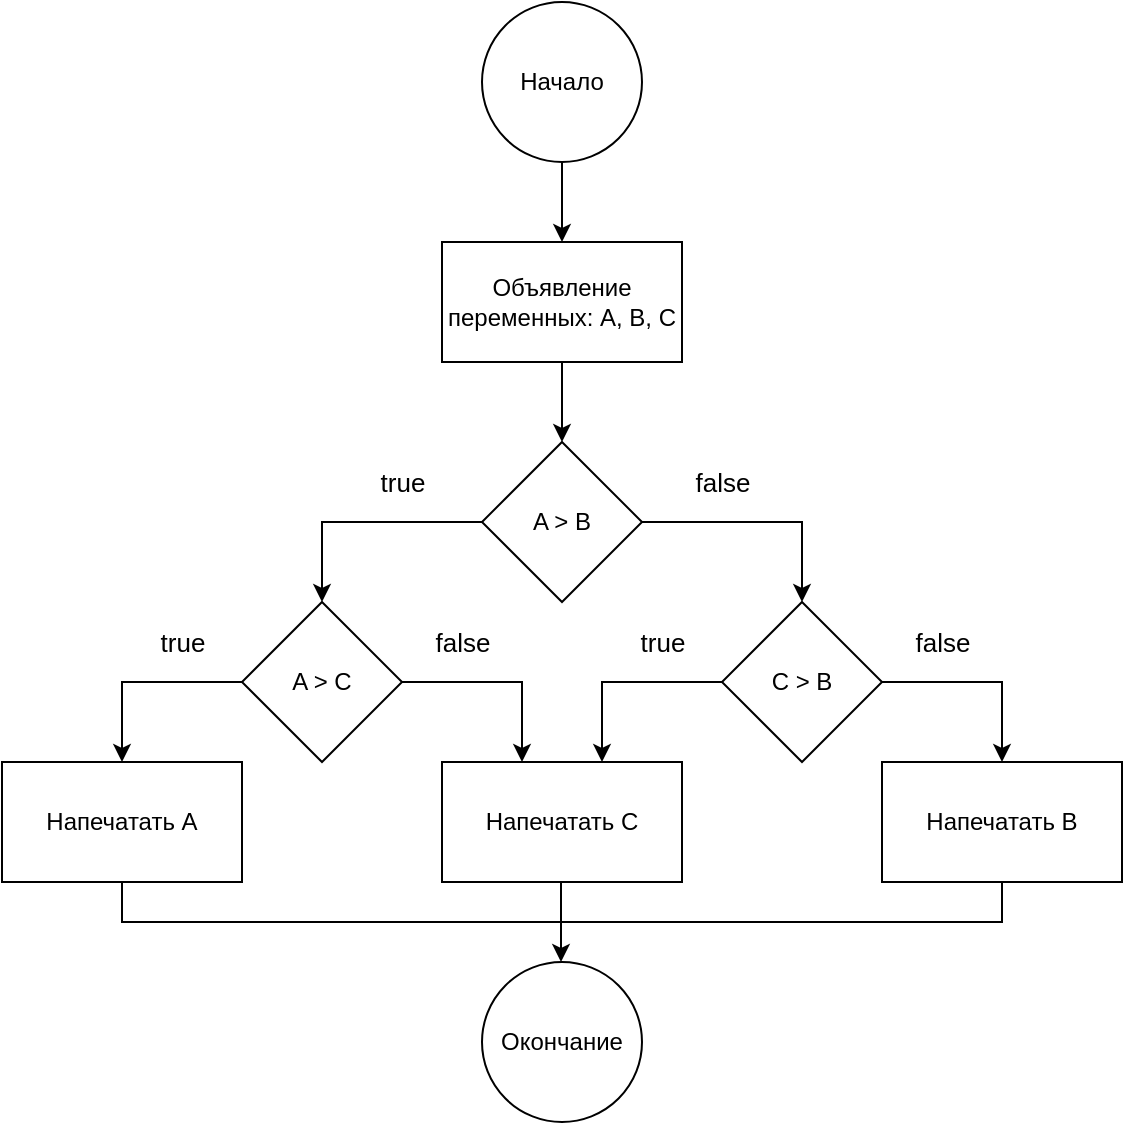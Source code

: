 <mxfile version="14.9.9" type="github">
  <diagram name="Page-1" id="c7488fd3-1785-93aa-aadb-54a6760d102a">
    <mxGraphModel dx="1422" dy="762" grid="1" gridSize="10" guides="1" tooltips="1" connect="1" arrows="1" fold="1" page="1" pageScale="1" pageWidth="1100" pageHeight="850" background="none" math="0" shadow="0">
      <root>
        <mxCell id="0" />
        <mxCell id="1" parent="0" />
        <mxCell id="PBQIrCG4Gqzkh5hXTl21-2" value="Начало" style="ellipse;whiteSpace=wrap;html=1;aspect=fixed;" vertex="1" parent="1">
          <mxGeometry x="360" y="100" width="80" height="80" as="geometry" />
        </mxCell>
        <mxCell id="PBQIrCG4Gqzkh5hXTl21-3" value="Окончание" style="ellipse;whiteSpace=wrap;html=1;aspect=fixed;" vertex="1" parent="1">
          <mxGeometry x="360" y="580" width="80" height="80" as="geometry" />
        </mxCell>
        <mxCell id="PBQIrCG4Gqzkh5hXTl21-4" value="Объявление переменных: A, B, C" style="rounded=0;whiteSpace=wrap;html=1;" vertex="1" parent="1">
          <mxGeometry x="340" y="220" width="120" height="60" as="geometry" />
        </mxCell>
        <mxCell id="PBQIrCG4Gqzkh5hXTl21-5" value="A &amp;gt; B" style="rhombus;whiteSpace=wrap;html=1;" vertex="1" parent="1">
          <mxGeometry x="360" y="320" width="80" height="80" as="geometry" />
        </mxCell>
        <mxCell id="PBQIrCG4Gqzkh5hXTl21-6" value="C &amp;gt; B" style="rhombus;whiteSpace=wrap;html=1;" vertex="1" parent="1">
          <mxGeometry x="480" y="400" width="80" height="80" as="geometry" />
        </mxCell>
        <mxCell id="PBQIrCG4Gqzkh5hXTl21-7" value="A &amp;gt; C" style="rhombus;whiteSpace=wrap;html=1;" vertex="1" parent="1">
          <mxGeometry x="240" y="400" width="80" height="80" as="geometry" />
        </mxCell>
        <mxCell id="PBQIrCG4Gqzkh5hXTl21-8" value="Напечатать A" style="rounded=0;whiteSpace=wrap;html=1;" vertex="1" parent="1">
          <mxGeometry x="120" y="480" width="120" height="60" as="geometry" />
        </mxCell>
        <mxCell id="PBQIrCG4Gqzkh5hXTl21-9" value="Напечатать B" style="rounded=0;whiteSpace=wrap;html=1;" vertex="1" parent="1">
          <mxGeometry x="560" y="480" width="120" height="60" as="geometry" />
        </mxCell>
        <mxCell id="PBQIrCG4Gqzkh5hXTl21-10" value="Напечатать C" style="rounded=0;whiteSpace=wrap;html=1;" vertex="1" parent="1">
          <mxGeometry x="340" y="480" width="120" height="60" as="geometry" />
        </mxCell>
        <mxCell id="PBQIrCG4Gqzkh5hXTl21-13" value="" style="endArrow=classic;html=1;entryX=0.5;entryY=0;entryDx=0;entryDy=0;exitX=0;exitY=0.5;exitDx=0;exitDy=0;jumpSize=6;strokeWidth=1;rounded=0;" edge="1" parent="1" source="PBQIrCG4Gqzkh5hXTl21-5" target="PBQIrCG4Gqzkh5hXTl21-7">
          <mxGeometry relative="1" as="geometry">
            <mxPoint x="360" y="390" as="sourcePoint" />
            <mxPoint x="270" y="390" as="targetPoint" />
            <Array as="points">
              <mxPoint x="280" y="360" />
            </Array>
          </mxGeometry>
        </mxCell>
        <mxCell id="PBQIrCG4Gqzkh5hXTl21-14" value="true" style="edgeLabel;resizable=0;html=1;align=center;verticalAlign=middle;fontSize=13;" connectable="0" vertex="1" parent="PBQIrCG4Gqzkh5hXTl21-13">
          <mxGeometry relative="1" as="geometry">
            <mxPoint x="20" y="-20" as="offset" />
          </mxGeometry>
        </mxCell>
        <mxCell id="PBQIrCG4Gqzkh5hXTl21-15" value="" style="endArrow=classic;html=1;entryX=0.5;entryY=0;entryDx=0;entryDy=0;exitX=0;exitY=0.5;exitDx=0;exitDy=0;jumpSize=6;strokeWidth=1;rounded=0;" edge="1" parent="1" target="PBQIrCG4Gqzkh5hXTl21-8">
          <mxGeometry relative="1" as="geometry">
            <mxPoint x="240" y="440" as="sourcePoint" />
            <mxPoint x="160" y="480" as="targetPoint" />
            <Array as="points">
              <mxPoint x="180" y="440" />
            </Array>
          </mxGeometry>
        </mxCell>
        <mxCell id="PBQIrCG4Gqzkh5hXTl21-16" value="true" style="edgeLabel;resizable=0;html=1;align=center;verticalAlign=middle;fontSize=13;" connectable="0" vertex="1" parent="PBQIrCG4Gqzkh5hXTl21-15">
          <mxGeometry relative="1" as="geometry">
            <mxPoint x="20" y="-20" as="offset" />
          </mxGeometry>
        </mxCell>
        <mxCell id="PBQIrCG4Gqzkh5hXTl21-17" value="" style="endArrow=classic;html=1;entryX=0.5;entryY=0;entryDx=0;entryDy=0;exitX=0;exitY=0.5;exitDx=0;exitDy=0;jumpSize=6;strokeWidth=1;rounded=0;" edge="1" parent="1">
          <mxGeometry relative="1" as="geometry">
            <mxPoint x="480" y="440" as="sourcePoint" />
            <mxPoint x="420" y="480" as="targetPoint" />
            <Array as="points">
              <mxPoint x="420" y="440" />
            </Array>
          </mxGeometry>
        </mxCell>
        <mxCell id="PBQIrCG4Gqzkh5hXTl21-18" value="true" style="edgeLabel;resizable=0;html=1;align=center;verticalAlign=middle;fontSize=13;" connectable="0" vertex="1" parent="PBQIrCG4Gqzkh5hXTl21-17">
          <mxGeometry relative="1" as="geometry">
            <mxPoint x="20" y="-20" as="offset" />
          </mxGeometry>
        </mxCell>
        <mxCell id="PBQIrCG4Gqzkh5hXTl21-19" value="" style="endArrow=classic;html=1;fontSize=13;strokeWidth=1;exitX=0.5;exitY=1;exitDx=0;exitDy=0;entryX=0.5;entryY=0;entryDx=0;entryDy=0;" edge="1" parent="1" source="PBQIrCG4Gqzkh5hXTl21-2" target="PBQIrCG4Gqzkh5hXTl21-4">
          <mxGeometry width="50" height="50" relative="1" as="geometry">
            <mxPoint x="680" y="540" as="sourcePoint" />
            <mxPoint x="730" y="490" as="targetPoint" />
          </mxGeometry>
        </mxCell>
        <mxCell id="PBQIrCG4Gqzkh5hXTl21-20" value="" style="endArrow=classic;html=1;fontSize=13;strokeWidth=1;exitX=0.5;exitY=1;exitDx=0;exitDy=0;entryX=0.5;entryY=0;entryDx=0;entryDy=0;" edge="1" parent="1" source="PBQIrCG4Gqzkh5hXTl21-4" target="PBQIrCG4Gqzkh5hXTl21-5">
          <mxGeometry width="50" height="50" relative="1" as="geometry">
            <mxPoint x="410" y="190" as="sourcePoint" />
            <mxPoint x="410" y="230" as="targetPoint" />
            <Array as="points" />
          </mxGeometry>
        </mxCell>
        <mxCell id="PBQIrCG4Gqzkh5hXTl21-22" value="" style="endArrow=classic;html=1;entryX=0.5;entryY=0;entryDx=0;entryDy=0;exitX=1;exitY=0.5;exitDx=0;exitDy=0;jumpSize=6;strokeWidth=1;rounded=0;" edge="1" parent="1" source="PBQIrCG4Gqzkh5hXTl21-5">
          <mxGeometry relative="1" as="geometry">
            <mxPoint x="600" y="360" as="sourcePoint" />
            <mxPoint x="520" y="400" as="targetPoint" />
            <Array as="points">
              <mxPoint x="520" y="360" />
            </Array>
          </mxGeometry>
        </mxCell>
        <mxCell id="PBQIrCG4Gqzkh5hXTl21-23" value="false" style="edgeLabel;resizable=0;html=1;align=center;verticalAlign=middle;fontSize=13;" connectable="0" vertex="1" parent="PBQIrCG4Gqzkh5hXTl21-22">
          <mxGeometry relative="1" as="geometry">
            <mxPoint x="-20" y="-20" as="offset" />
          </mxGeometry>
        </mxCell>
        <mxCell id="PBQIrCG4Gqzkh5hXTl21-24" value="" style="endArrow=classic;html=1;entryX=0.5;entryY=0;entryDx=0;entryDy=0;exitX=1;exitY=0.5;exitDx=0;exitDy=0;jumpSize=6;strokeWidth=1;rounded=0;" edge="1" parent="1" target="PBQIrCG4Gqzkh5hXTl21-9">
          <mxGeometry relative="1" as="geometry">
            <mxPoint x="560" y="440" as="sourcePoint" />
            <mxPoint x="640" y="480" as="targetPoint" />
            <Array as="points">
              <mxPoint x="620" y="440" />
            </Array>
          </mxGeometry>
        </mxCell>
        <mxCell id="PBQIrCG4Gqzkh5hXTl21-25" value="false" style="edgeLabel;resizable=0;html=1;align=center;verticalAlign=middle;fontSize=13;" connectable="0" vertex="1" parent="PBQIrCG4Gqzkh5hXTl21-24">
          <mxGeometry relative="1" as="geometry">
            <mxPoint x="-20" y="-20" as="offset" />
          </mxGeometry>
        </mxCell>
        <mxCell id="PBQIrCG4Gqzkh5hXTl21-26" value="" style="endArrow=classic;html=1;entryX=0.5;entryY=0;entryDx=0;entryDy=0;exitX=1;exitY=0.5;exitDx=0;exitDy=0;jumpSize=6;strokeWidth=1;rounded=0;" edge="1" parent="1">
          <mxGeometry relative="1" as="geometry">
            <mxPoint x="320" y="440" as="sourcePoint" />
            <mxPoint x="380" y="480" as="targetPoint" />
            <Array as="points">
              <mxPoint x="380" y="440" />
            </Array>
          </mxGeometry>
        </mxCell>
        <mxCell id="PBQIrCG4Gqzkh5hXTl21-27" value="false" style="edgeLabel;resizable=0;html=1;align=center;verticalAlign=middle;fontSize=13;" connectable="0" vertex="1" parent="PBQIrCG4Gqzkh5hXTl21-26">
          <mxGeometry relative="1" as="geometry">
            <mxPoint x="-20" y="-20" as="offset" />
          </mxGeometry>
        </mxCell>
        <mxCell id="PBQIrCG4Gqzkh5hXTl21-28" value="" style="endArrow=none;html=1;fontSize=13;strokeWidth=1;exitX=0.5;exitY=1;exitDx=0;exitDy=0;edgeStyle=orthogonalEdgeStyle;entryX=0.5;entryY=1;entryDx=0;entryDy=0;rounded=0;" edge="1" parent="1" source="PBQIrCG4Gqzkh5hXTl21-8" target="PBQIrCG4Gqzkh5hXTl21-9">
          <mxGeometry width="50" height="50" relative="1" as="geometry">
            <mxPoint x="680" y="540" as="sourcePoint" />
            <mxPoint x="180" y="570" as="targetPoint" />
            <Array as="points">
              <mxPoint x="180" y="560" />
              <mxPoint x="620" y="560" />
            </Array>
          </mxGeometry>
        </mxCell>
        <mxCell id="PBQIrCG4Gqzkh5hXTl21-31" value="" style="endArrow=classic;html=1;fontSize=13;strokeWidth=1;exitX=0.5;exitY=1;exitDx=0;exitDy=0;entryX=0.5;entryY=0;entryDx=0;entryDy=0;" edge="1" parent="1">
          <mxGeometry width="50" height="50" relative="1" as="geometry">
            <mxPoint x="399.5" y="540" as="sourcePoint" />
            <mxPoint x="399.5" y="580" as="targetPoint" />
            <Array as="points" />
          </mxGeometry>
        </mxCell>
      </root>
    </mxGraphModel>
  </diagram>
</mxfile>
